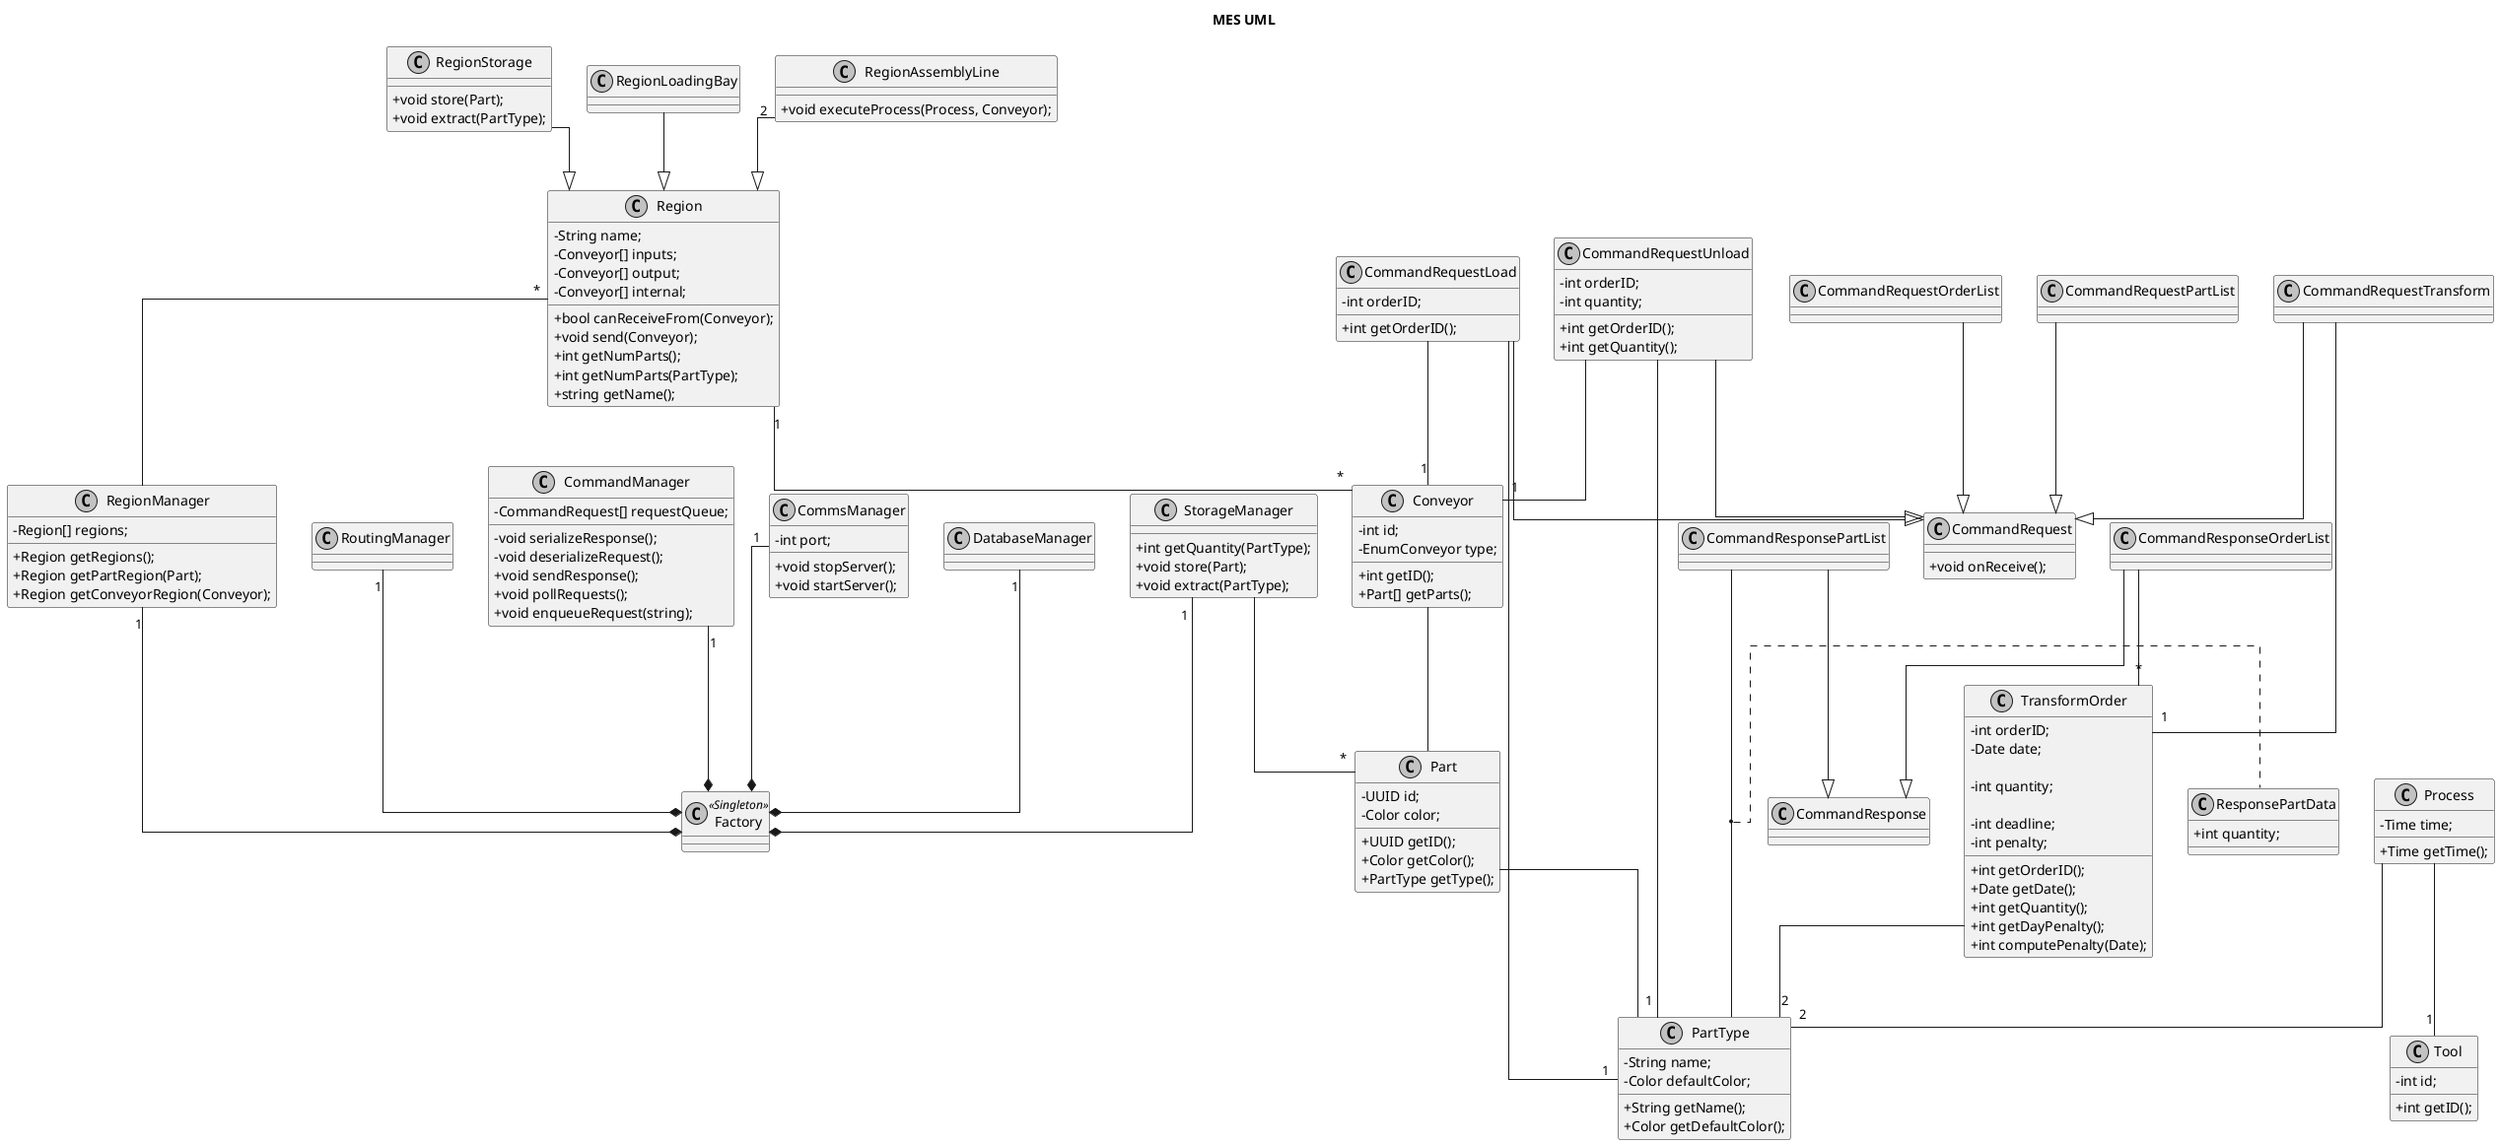@startuml
skinparam linetype ortho
skinparam Monochrome true
skinparam classAttributeIconSize 0

title MES UML

'Factory'
class Factory <<Singleton>> {

}

CommandManager "1"--* Factory
DatabaseManager "1"--* Factory
StorageManager "1"--* Factory
RoutingManager "1"--* Factory
RegionManager "1"--* Factory
CommsManager "1"--* Factory

/'

Basic blocks

'/

class PartType {
  - String name;
  - Color defaultColor;

  + String getName();
  + Color getDefaultColor();
}

class Part {
  - UUID id;
  - Color color;

  + UUID getID();
  + Color getColor();
  + PartType getType();
}

Part -- PartType

class Tool {
  - int id;
  
  + int getID();
}

/'

Conveyors

'/

class Conveyor {
  - int id;
  - EnumConveyor type;

  + int getID();
  + Part[] getParts();
}

Conveyor -- Part

/'

Regions

'/
class RegionManager{
  - Region[] regions;
  + Region getRegions();
  + Region getPartRegion(Part);
  + Region getConveyorRegion(Conveyor);
}

class Region {
  - String name;
  - Conveyor[] inputs;
  - Conveyor[] output;
  - Conveyor[] internal;

  + bool canReceiveFrom(Conveyor);
  + void send(Conveyor);
  + int getNumParts();
  + int getNumParts(PartType);
  + string getName();
}

Region "1" -- "*" Conveyor
Region "*"-- RegionManager

class RegionStorage {
  + void store(Part);
  + void extract(PartType);
}

RegionStorage --|> Region

class RegionLoadingBay {
}

RegionLoadingBay --|> Region

class RegionAssemblyLine {
  + void executeProcess(Process, Conveyor);
}

RegionAssemblyLine "2"--|> Region

/'

Processes

'/

class Process {
  - Time time;

  + Time getTime();
}

Process -- "2" PartType
Process -- "1" Tool

/'

Communication

'/

'Requests'

class CommandManager{
  - CommandRequest[] requestQueue;

  - void serializeResponse();
  - void deserializeRequest();
  + void sendResponse();
  + void pollRequests();
  + void enqueueRequest(string);
}

class CommandRequest {
  + void onReceive();
}

class CommandRequestTransform {
}

CommandRequestTransform --|> CommandRequest
CommandRequestTransform --"1" TransformOrder
TransformOrder -- "2" PartType


class CommandRequestUnload {
  - int orderID;
  - int quantity;

  + int getOrderID();
  + int getQuantity();
}

CommandRequestUnload --|> CommandRequest
CommandRequestUnload -- "1" Conveyor
CommandRequestUnload -- "1" PartType

class CommandRequestLoad {
  - int orderID;

  + int getOrderID();
}

CommandRequestLoad --|> CommandRequest
CommandRequestLoad -- "1" Conveyor
CommandRequestLoad -- "1" PartType

class CommandRequestOrderList {
}

CommandRequestOrderList --|> CommandRequest

class CommandRequestPartList {
}

CommandRequestPartList --|> CommandRequest

'Orders'
class TransformOrder{
  - int orderID;
  - Date date;

  - int quantity;

  - int deadline;
  - int penalty;

  + int getOrderID();
  + Date getDate();
  + int getQuantity();
  + int getDayPenalty();
  + int computePenalty(Date);
}

'Responses'

class CommandResponse {
}

class CommandResponseOrderList {
}

CommandResponseOrderList --|> CommandResponse
CommandResponseOrderList --"*" TransformOrder

class CommandResponsePartList {
}

(CommandResponsePartList, PartType) .. ResponsePartData

class ResponsePartData { 
  + int quantity;
}

CommandResponsePartList --|> CommandResponse

/'

Database

'/
class DatabaseManager{

}

/'

Storage

'/
class StorageManager{
  + int getQuantity(PartType);
  + void store(Part);
  + void extract(PartType);
}

StorageManager -- "*" Part

/'

UDP Manager

'/
class CommsManager{
  - int port;

  + void stopServer();
  + void startServer();
}

/'

Routing

'/

class RoutingManager{
  
}

@enduml